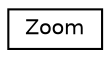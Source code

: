 digraph "Graphical Class Hierarchy"
{
 // INTERACTIVE_SVG=YES
  edge [fontname="Helvetica",fontsize="10",labelfontname="Helvetica",labelfontsize="10"];
  node [fontname="Helvetica",fontsize="10",shape=record];
  rankdir="LR";
  Node1 [label="Zoom",height=0.2,width=0.4,color="black", fillcolor="white", style="filled",URL="$d0/dd2/class_zoom.html",tooltip="A class for computation of 2D zoom + pan operations. "];
}

